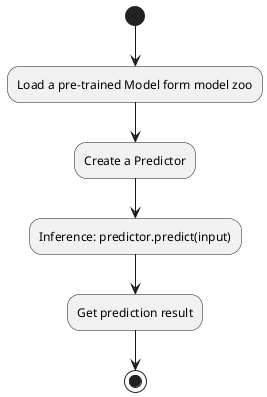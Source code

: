 @startuml
(*) --> "Load a pre-trained Model form model zoo"
--> "Create a Predictor"
--> "Inference: predictor.predict(input)"
--> "Get prediction result"
--> (*)
@enduml
